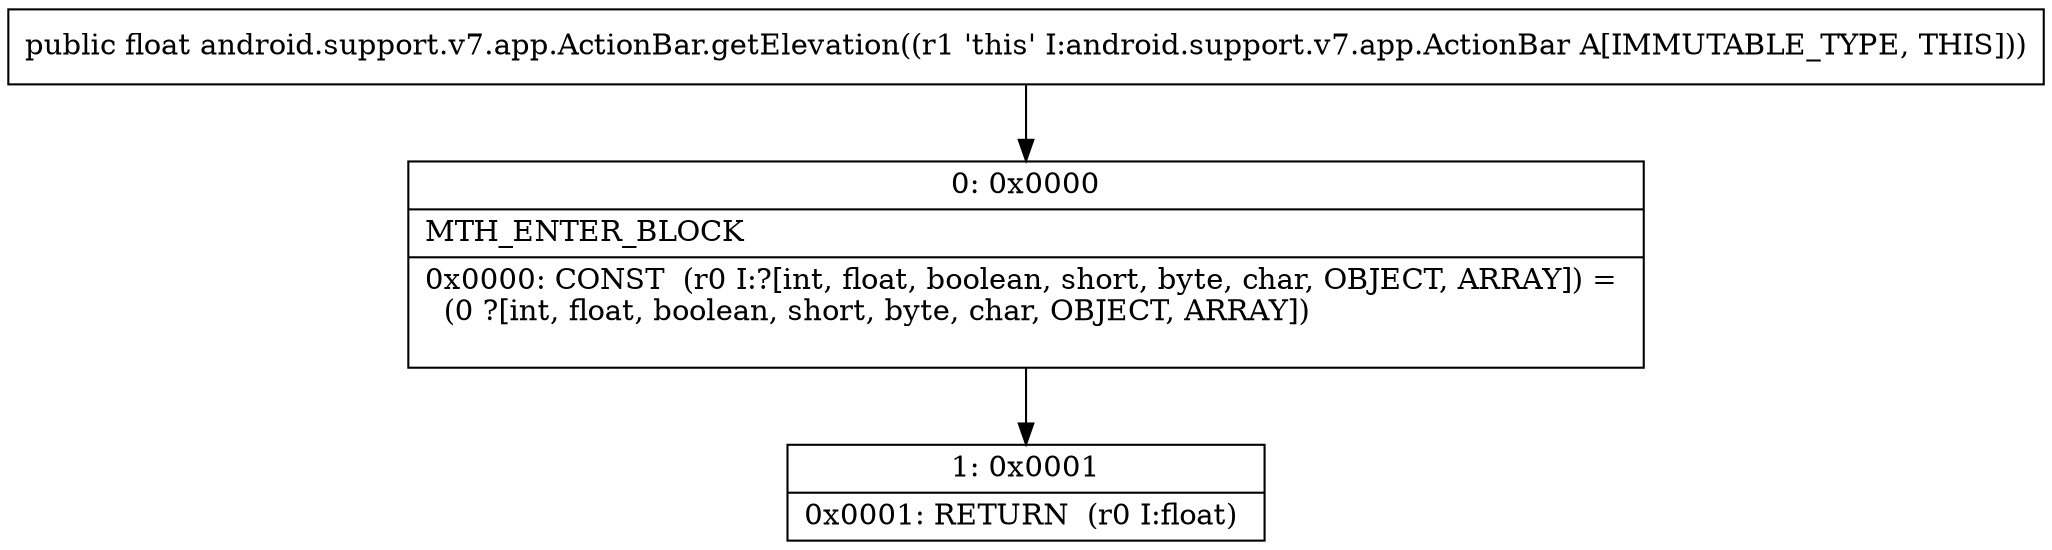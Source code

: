 digraph "CFG forandroid.support.v7.app.ActionBar.getElevation()F" {
Node_0 [shape=record,label="{0\:\ 0x0000|MTH_ENTER_BLOCK\l|0x0000: CONST  (r0 I:?[int, float, boolean, short, byte, char, OBJECT, ARRAY]) = \l  (0 ?[int, float, boolean, short, byte, char, OBJECT, ARRAY])\l \l}"];
Node_1 [shape=record,label="{1\:\ 0x0001|0x0001: RETURN  (r0 I:float) \l}"];
MethodNode[shape=record,label="{public float android.support.v7.app.ActionBar.getElevation((r1 'this' I:android.support.v7.app.ActionBar A[IMMUTABLE_TYPE, THIS])) }"];
MethodNode -> Node_0;
Node_0 -> Node_1;
}

